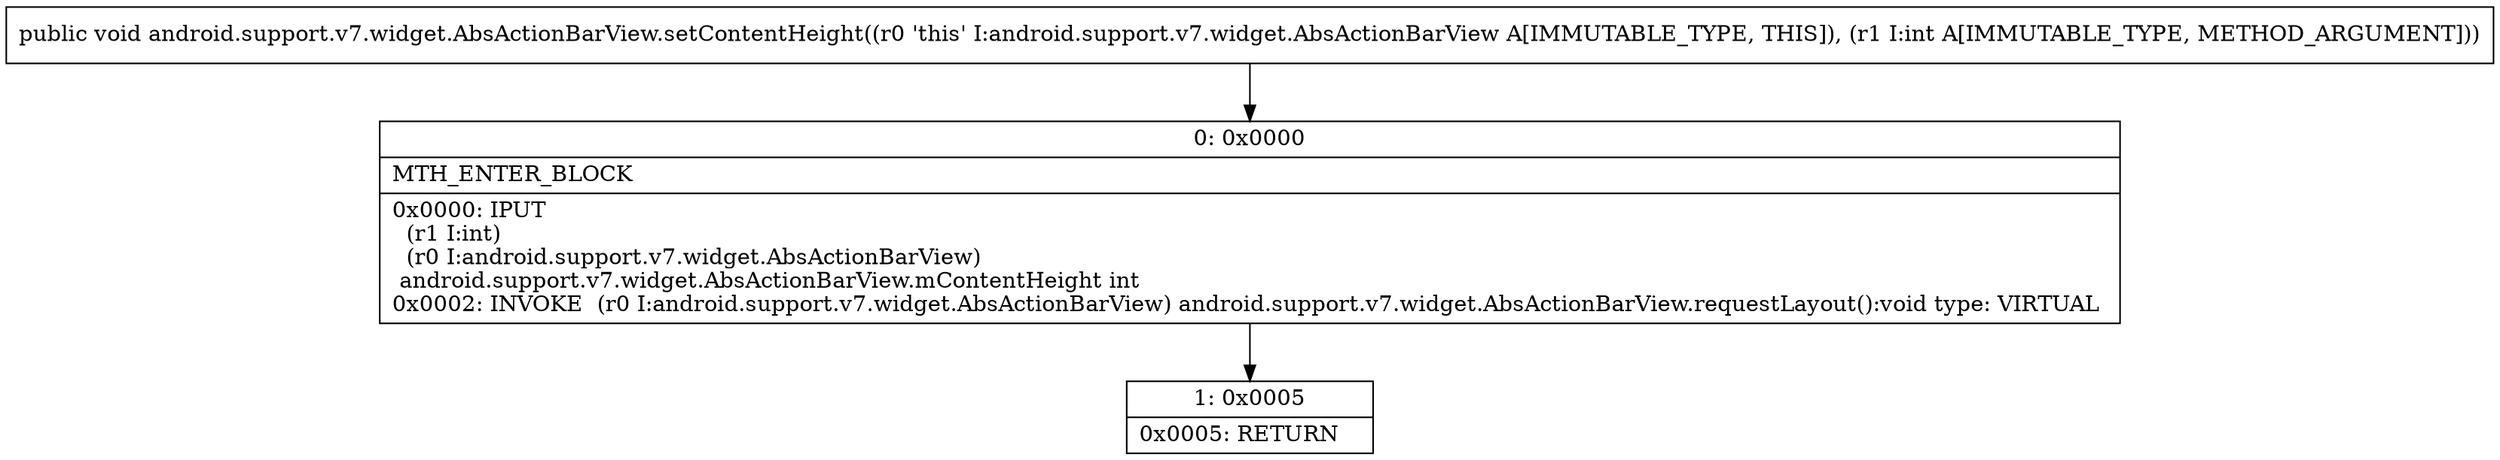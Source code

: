 digraph "CFG forandroid.support.v7.widget.AbsActionBarView.setContentHeight(I)V" {
Node_0 [shape=record,label="{0\:\ 0x0000|MTH_ENTER_BLOCK\l|0x0000: IPUT  \l  (r1 I:int)\l  (r0 I:android.support.v7.widget.AbsActionBarView)\l android.support.v7.widget.AbsActionBarView.mContentHeight int \l0x0002: INVOKE  (r0 I:android.support.v7.widget.AbsActionBarView) android.support.v7.widget.AbsActionBarView.requestLayout():void type: VIRTUAL \l}"];
Node_1 [shape=record,label="{1\:\ 0x0005|0x0005: RETURN   \l}"];
MethodNode[shape=record,label="{public void android.support.v7.widget.AbsActionBarView.setContentHeight((r0 'this' I:android.support.v7.widget.AbsActionBarView A[IMMUTABLE_TYPE, THIS]), (r1 I:int A[IMMUTABLE_TYPE, METHOD_ARGUMENT])) }"];
MethodNode -> Node_0;
Node_0 -> Node_1;
}

